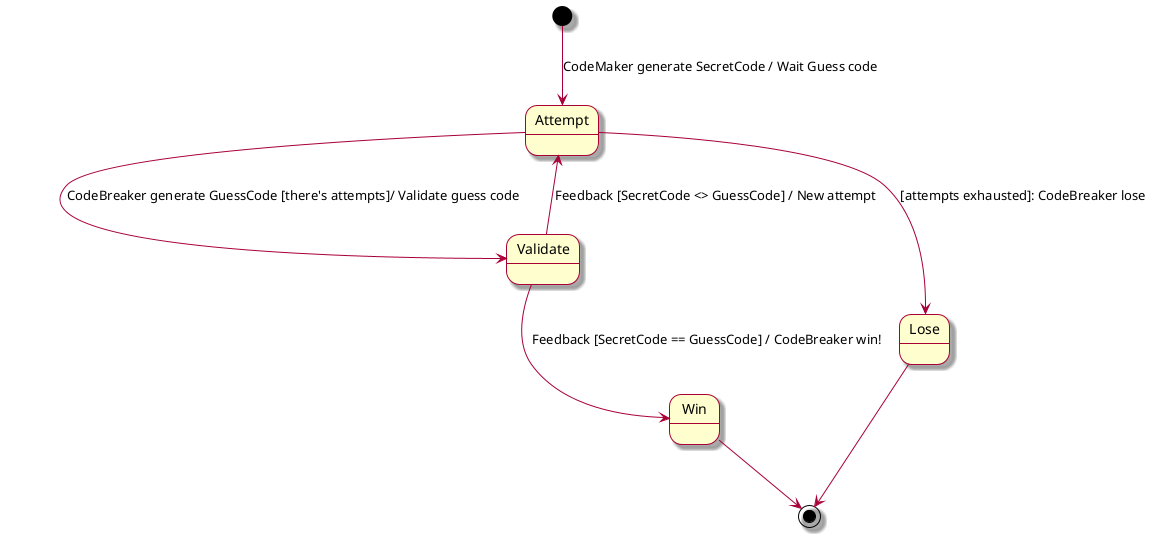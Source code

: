 @startuml

skin rose

[*] --> Attempt: CodeMaker generate SecretCode / Wait Guess code
Attempt --> Validate: CodeBreaker generate GuessCode [there's attempts]/ Validate guess code
Validate --> Win: Feedback [SecretCode == GuessCode] / CodeBreaker win!
Validate --> Attempt: Feedback [SecretCode <> GuessCode] / New attempt
Attempt --> Lose: [attempts exhausted]: CodeBreaker lose
Win --> [*]
Lose --> [*]

@enduml

